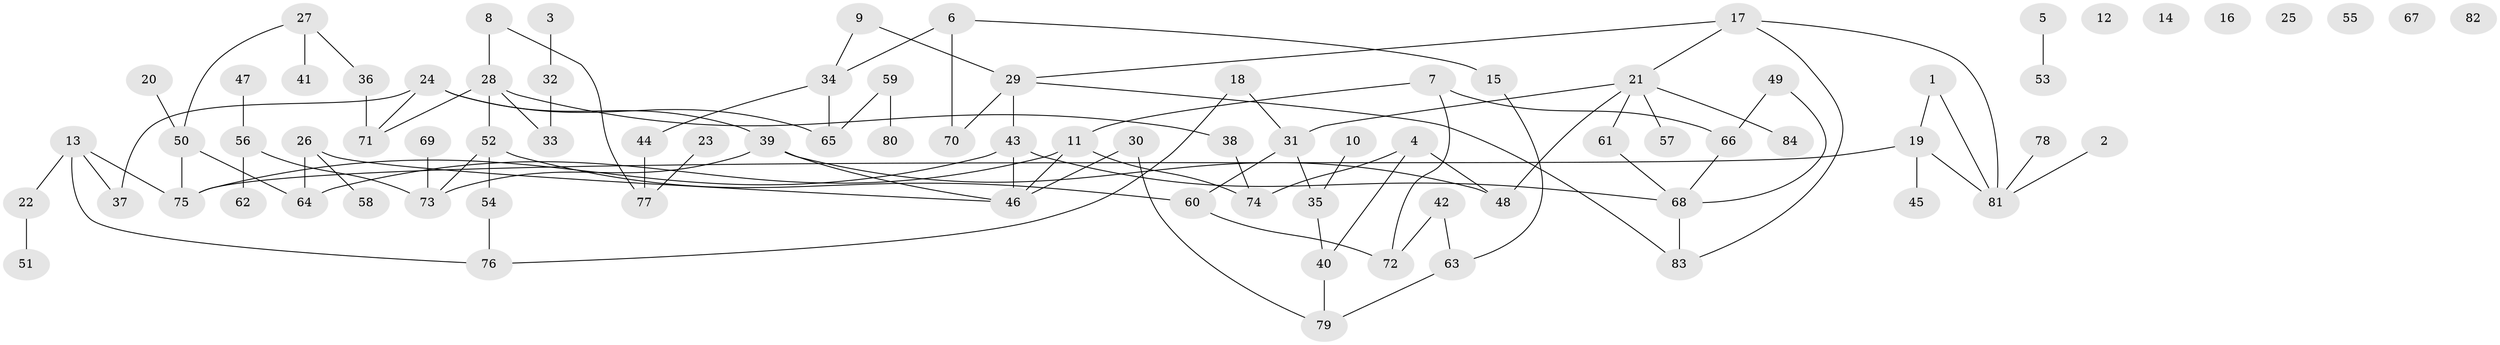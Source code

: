 // coarse degree distribution, {2: 0.2777777777777778, 11: 0.05555555555555555, 3: 0.2777777777777778, 9: 0.05555555555555555, 6: 0.05555555555555555, 5: 0.05555555555555555, 4: 0.1111111111111111, 1: 0.1111111111111111}
// Generated by graph-tools (version 1.1) at 2025/48/03/04/25 22:48:08]
// undirected, 84 vertices, 101 edges
graph export_dot {
  node [color=gray90,style=filled];
  1;
  2;
  3;
  4;
  5;
  6;
  7;
  8;
  9;
  10;
  11;
  12;
  13;
  14;
  15;
  16;
  17;
  18;
  19;
  20;
  21;
  22;
  23;
  24;
  25;
  26;
  27;
  28;
  29;
  30;
  31;
  32;
  33;
  34;
  35;
  36;
  37;
  38;
  39;
  40;
  41;
  42;
  43;
  44;
  45;
  46;
  47;
  48;
  49;
  50;
  51;
  52;
  53;
  54;
  55;
  56;
  57;
  58;
  59;
  60;
  61;
  62;
  63;
  64;
  65;
  66;
  67;
  68;
  69;
  70;
  71;
  72;
  73;
  74;
  75;
  76;
  77;
  78;
  79;
  80;
  81;
  82;
  83;
  84;
  1 -- 19;
  1 -- 81;
  2 -- 81;
  3 -- 32;
  4 -- 40;
  4 -- 48;
  4 -- 74;
  5 -- 53;
  6 -- 15;
  6 -- 34;
  6 -- 70;
  7 -- 11;
  7 -- 66;
  7 -- 72;
  8 -- 28;
  8 -- 77;
  9 -- 29;
  9 -- 34;
  10 -- 35;
  11 -- 46;
  11 -- 64;
  11 -- 74;
  13 -- 22;
  13 -- 37;
  13 -- 75;
  13 -- 76;
  15 -- 63;
  17 -- 21;
  17 -- 29;
  17 -- 81;
  17 -- 83;
  18 -- 31;
  18 -- 76;
  19 -- 45;
  19 -- 75;
  19 -- 81;
  20 -- 50;
  21 -- 31;
  21 -- 48;
  21 -- 57;
  21 -- 61;
  21 -- 84;
  22 -- 51;
  23 -- 77;
  24 -- 37;
  24 -- 39;
  24 -- 65;
  24 -- 71;
  26 -- 46;
  26 -- 58;
  26 -- 64;
  27 -- 36;
  27 -- 41;
  27 -- 50;
  28 -- 33;
  28 -- 38;
  28 -- 52;
  28 -- 71;
  29 -- 43;
  29 -- 70;
  29 -- 83;
  30 -- 46;
  30 -- 79;
  31 -- 35;
  31 -- 60;
  32 -- 33;
  34 -- 44;
  34 -- 65;
  35 -- 40;
  36 -- 71;
  38 -- 74;
  39 -- 46;
  39 -- 48;
  39 -- 73;
  40 -- 79;
  42 -- 63;
  42 -- 72;
  43 -- 46;
  43 -- 68;
  43 -- 75;
  44 -- 77;
  47 -- 56;
  49 -- 66;
  49 -- 68;
  50 -- 64;
  50 -- 75;
  52 -- 54;
  52 -- 60;
  52 -- 73;
  54 -- 76;
  56 -- 62;
  56 -- 73;
  59 -- 65;
  59 -- 80;
  60 -- 72;
  61 -- 68;
  63 -- 79;
  66 -- 68;
  68 -- 83;
  69 -- 73;
  78 -- 81;
}
